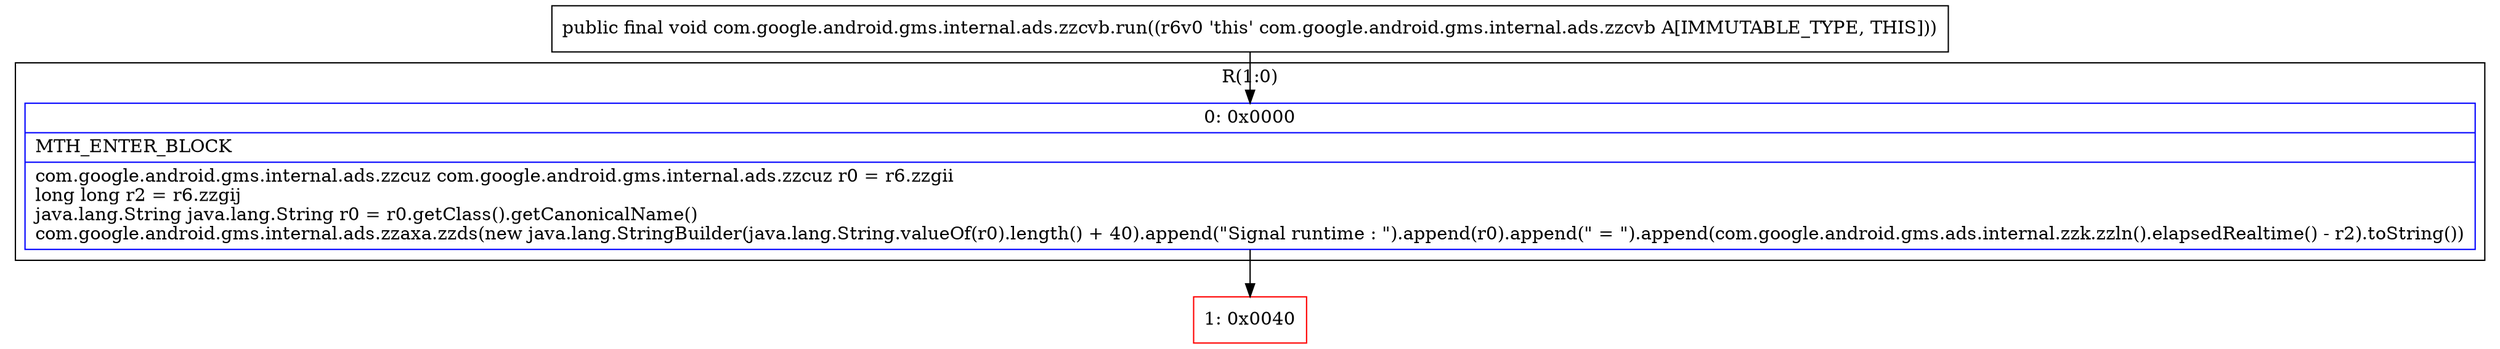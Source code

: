 digraph "CFG forcom.google.android.gms.internal.ads.zzcvb.run()V" {
subgraph cluster_Region_1183306858 {
label = "R(1:0)";
node [shape=record,color=blue];
Node_0 [shape=record,label="{0\:\ 0x0000|MTH_ENTER_BLOCK\l|com.google.android.gms.internal.ads.zzcuz com.google.android.gms.internal.ads.zzcuz r0 = r6.zzgii\llong long r2 = r6.zzgij\ljava.lang.String java.lang.String r0 = r0.getClass().getCanonicalName()\lcom.google.android.gms.internal.ads.zzaxa.zzds(new java.lang.StringBuilder(java.lang.String.valueOf(r0).length() + 40).append(\"Signal runtime : \").append(r0).append(\" = \").append(com.google.android.gms.ads.internal.zzk.zzln().elapsedRealtime() \- r2).toString())\l}"];
}
Node_1 [shape=record,color=red,label="{1\:\ 0x0040}"];
MethodNode[shape=record,label="{public final void com.google.android.gms.internal.ads.zzcvb.run((r6v0 'this' com.google.android.gms.internal.ads.zzcvb A[IMMUTABLE_TYPE, THIS])) }"];
MethodNode -> Node_0;
Node_0 -> Node_1;
}

